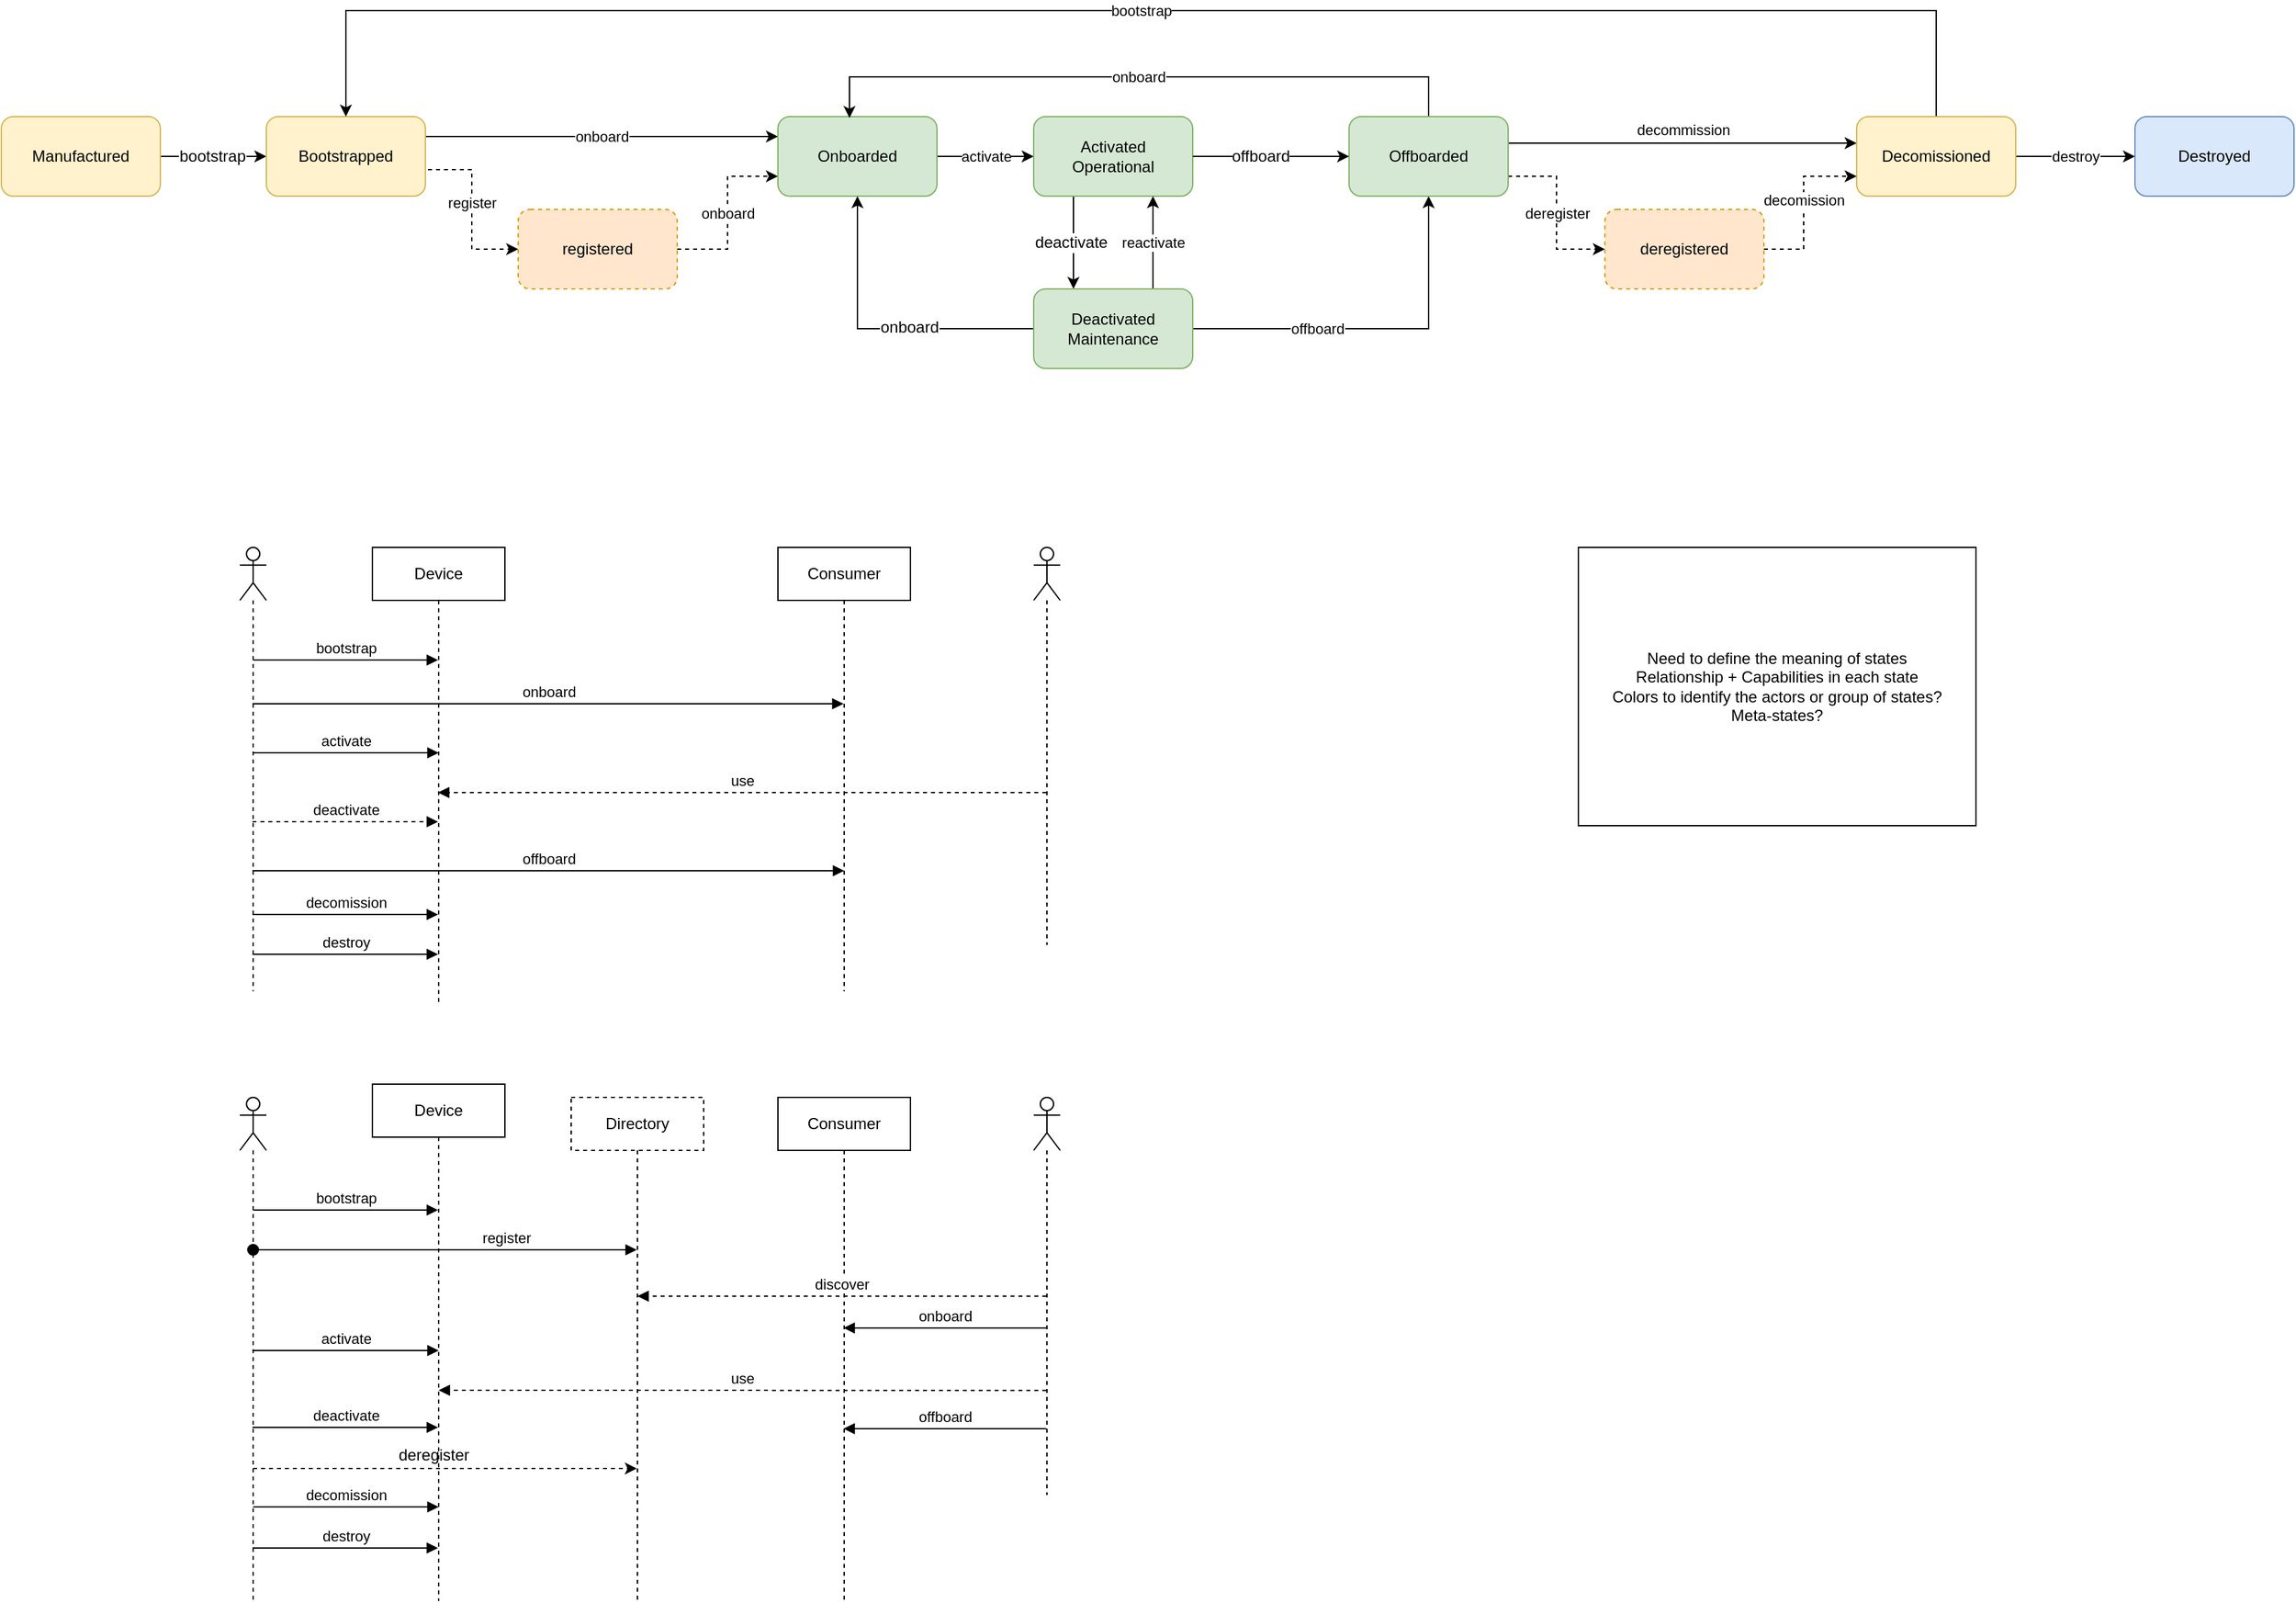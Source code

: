 <mxfile version="12.9.3" type="github">
  <diagram id="73htBAdFns5x5RNXRT5h" name="Page-1">
    <mxGraphModel dx="2088" dy="1163" grid="1" gridSize="10" guides="1" tooltips="1" connect="1" arrows="1" fold="1" page="1" pageScale="1" pageWidth="827" pageHeight="1169" math="0" shadow="0">
      <root>
        <mxCell id="0" />
        <mxCell id="1" parent="0" />
        <mxCell id="cT9X5mV1fRIRkkZIuZl8-15" style="edgeStyle=orthogonalEdgeStyle;rounded=0;orthogonalLoop=1;jettySize=auto;html=1;exitX=1;exitY=0.5;exitDx=0;exitDy=0;entryX=0;entryY=0.5;entryDx=0;entryDy=0;" parent="1" source="cT9X5mV1fRIRkkZIuZl8-1" target="cT9X5mV1fRIRkkZIuZl8-2" edge="1">
          <mxGeometry relative="1" as="geometry" />
        </mxCell>
        <mxCell id="cT9X5mV1fRIRkkZIuZl8-16" value="bootstrap" style="text;html=1;align=center;verticalAlign=middle;resizable=0;points=[];labelBackgroundColor=#ffffff;" parent="cT9X5mV1fRIRkkZIuZl8-15" vertex="1" connectable="0">
          <mxGeometry x="-0.029" y="-2" relative="1" as="geometry">
            <mxPoint y="-2" as="offset" />
          </mxGeometry>
        </mxCell>
        <mxCell id="cT9X5mV1fRIRkkZIuZl8-1" value="Manufactured" style="rounded=1;whiteSpace=wrap;html=1;fillColor=#fff2cc;strokeColor=#d6b656;" parent="1" vertex="1">
          <mxGeometry x="-190" y="260" width="120" height="60" as="geometry" />
        </mxCell>
        <mxCell id="cT9X5mV1fRIRkkZIuZl8-12" value="onboard" style="edgeStyle=orthogonalEdgeStyle;rounded=0;orthogonalLoop=1;jettySize=auto;html=1;entryX=0;entryY=0.75;entryDx=0;entryDy=0;dashed=1;" parent="1" source="NklPxvAMnmCEC8BFBDnq-11" target="cT9X5mV1fRIRkkZIuZl8-3" edge="1">
          <mxGeometry relative="1" as="geometry">
            <mxPoint x="380" y="300" as="targetPoint" />
          </mxGeometry>
        </mxCell>
        <mxCell id="NklPxvAMnmCEC8BFBDnq-12" value="register" style="edgeStyle=orthogonalEdgeStyle;rounded=0;orthogonalLoop=1;jettySize=auto;html=1;exitX=1;exitY=0.5;exitDx=0;exitDy=0;entryX=0;entryY=0.5;entryDx=0;entryDy=0;dashed=1;" parent="1" source="cT9X5mV1fRIRkkZIuZl8-2" target="NklPxvAMnmCEC8BFBDnq-11" edge="1">
          <mxGeometry relative="1" as="geometry">
            <Array as="points">
              <mxPoint x="130" y="300" />
              <mxPoint x="165" y="300" />
              <mxPoint x="165" y="360" />
            </Array>
          </mxGeometry>
        </mxCell>
        <mxCell id="NklPxvAMnmCEC8BFBDnq-15" value="onboard" style="edgeStyle=orthogonalEdgeStyle;rounded=0;orthogonalLoop=1;jettySize=auto;html=1;exitX=1;exitY=0.25;exitDx=0;exitDy=0;entryX=0;entryY=0.25;entryDx=0;entryDy=0;" parent="1" source="cT9X5mV1fRIRkkZIuZl8-2" target="cT9X5mV1fRIRkkZIuZl8-3" edge="1">
          <mxGeometry relative="1" as="geometry" />
        </mxCell>
        <mxCell id="cT9X5mV1fRIRkkZIuZl8-2" value="Bootstrapped" style="rounded=1;whiteSpace=wrap;html=1;fillColor=#fff2cc;strokeColor=#d6b656;" parent="1" vertex="1">
          <mxGeometry x="10" y="260" width="120" height="60" as="geometry" />
        </mxCell>
        <mxCell id="cT9X5mV1fRIRkkZIuZl8-11" value="activate" style="edgeStyle=orthogonalEdgeStyle;rounded=0;orthogonalLoop=1;jettySize=auto;html=1;exitX=1;exitY=0.5;exitDx=0;exitDy=0;entryX=0;entryY=0.5;entryDx=0;entryDy=0;" parent="1" source="cT9X5mV1fRIRkkZIuZl8-3" target="cT9X5mV1fRIRkkZIuZl8-4" edge="1">
          <mxGeometry relative="1" as="geometry" />
        </mxCell>
        <mxCell id="cT9X5mV1fRIRkkZIuZl8-3" value="Onboarded" style="rounded=1;whiteSpace=wrap;html=1;fillColor=#d5e8d4;strokeColor=#82b366;" parent="1" vertex="1">
          <mxGeometry x="396" y="260" width="120" height="60" as="geometry" />
        </mxCell>
        <mxCell id="cT9X5mV1fRIRkkZIuZl8-7" style="edgeStyle=orthogonalEdgeStyle;rounded=0;orthogonalLoop=1;jettySize=auto;html=1;entryX=0.25;entryY=0;entryDx=0;entryDy=0;exitX=0.25;exitY=1;exitDx=0;exitDy=0;" parent="1" source="cT9X5mV1fRIRkkZIuZl8-4" target="cT9X5mV1fRIRkkZIuZl8-5" edge="1">
          <mxGeometry relative="1" as="geometry" />
        </mxCell>
        <mxCell id="cT9X5mV1fRIRkkZIuZl8-9" value="deactivate" style="text;html=1;align=center;verticalAlign=middle;resizable=0;points=[];labelBackgroundColor=#ffffff;" parent="cT9X5mV1fRIRkkZIuZl8-7" vertex="1" connectable="0">
          <mxGeometry y="-2" relative="1" as="geometry">
            <mxPoint as="offset" />
          </mxGeometry>
        </mxCell>
        <mxCell id="cT9X5mV1fRIRkkZIuZl8-14" value="decommission" style="edgeStyle=orthogonalEdgeStyle;rounded=0;orthogonalLoop=1;jettySize=auto;html=1;exitX=1;exitY=0.5;exitDx=0;exitDy=0;" parent="1" source="NklPxvAMnmCEC8BFBDnq-57" target="cT9X5mV1fRIRkkZIuZl8-6" edge="1">
          <mxGeometry x="0.04" y="10" relative="1" as="geometry">
            <Array as="points">
              <mxPoint x="947" y="280" />
            </Array>
            <mxPoint as="offset" />
          </mxGeometry>
        </mxCell>
        <mxCell id="cT9X5mV1fRIRkkZIuZl8-4" value="Activated&lt;br&gt;Operational" style="rounded=1;whiteSpace=wrap;html=1;fillColor=#d5e8d4;strokeColor=#82b366;" parent="1" vertex="1">
          <mxGeometry x="589" y="260" width="120" height="60" as="geometry" />
        </mxCell>
        <mxCell id="cT9X5mV1fRIRkkZIuZl8-8" value="reactivate" style="edgeStyle=orthogonalEdgeStyle;rounded=0;orthogonalLoop=1;jettySize=auto;html=1;exitX=0.75;exitY=0;exitDx=0;exitDy=0;entryX=0.75;entryY=1;entryDx=0;entryDy=0;" parent="1" source="cT9X5mV1fRIRkkZIuZl8-5" target="cT9X5mV1fRIRkkZIuZl8-4" edge="1">
          <mxGeometry relative="1" as="geometry" />
        </mxCell>
        <mxCell id="cT9X5mV1fRIRkkZIuZl8-10" style="edgeStyle=orthogonalEdgeStyle;rounded=0;orthogonalLoop=1;jettySize=auto;html=1;exitX=0;exitY=0.5;exitDx=0;exitDy=0;entryX=0.5;entryY=1;entryDx=0;entryDy=0;" parent="1" source="cT9X5mV1fRIRkkZIuZl8-5" target="cT9X5mV1fRIRkkZIuZl8-3" edge="1">
          <mxGeometry relative="1" as="geometry" />
        </mxCell>
        <mxCell id="cT9X5mV1fRIRkkZIuZl8-13" value="onboard" style="text;html=1;align=center;verticalAlign=middle;resizable=0;points=[];labelBackgroundColor=#ffffff;" parent="cT9X5mV1fRIRkkZIuZl8-10" vertex="1" connectable="0">
          <mxGeometry x="-0.193" y="-1" relative="1" as="geometry">
            <mxPoint as="offset" />
          </mxGeometry>
        </mxCell>
        <mxCell id="NklPxvAMnmCEC8BFBDnq-27" value="offboard" style="edgeStyle=orthogonalEdgeStyle;rounded=0;orthogonalLoop=1;jettySize=auto;html=1;exitX=1;exitY=0.5;exitDx=0;exitDy=0;" parent="1" source="cT9X5mV1fRIRkkZIuZl8-5" target="NklPxvAMnmCEC8BFBDnq-57" edge="1">
          <mxGeometry x="-0.328" relative="1" as="geometry">
            <mxPoint as="offset" />
          </mxGeometry>
        </mxCell>
        <mxCell id="cT9X5mV1fRIRkkZIuZl8-5" value="Deactivated Maintenance" style="rounded=1;whiteSpace=wrap;html=1;fillColor=#d5e8d4;strokeColor=#82b366;" parent="1" vertex="1">
          <mxGeometry x="589" y="390" width="120" height="60" as="geometry" />
        </mxCell>
        <mxCell id="cT9X5mV1fRIRkkZIuZl8-18" value="destroy" style="edgeStyle=orthogonalEdgeStyle;rounded=0;orthogonalLoop=1;jettySize=auto;html=1;exitX=1;exitY=0.5;exitDx=0;exitDy=0;" parent="1" source="cT9X5mV1fRIRkkZIuZl8-6" target="cT9X5mV1fRIRkkZIuZl8-17" edge="1">
          <mxGeometry relative="1" as="geometry" />
        </mxCell>
        <mxCell id="cT9X5mV1fRIRkkZIuZl8-19" value="bootstrap" style="edgeStyle=orthogonalEdgeStyle;rounded=0;orthogonalLoop=1;jettySize=auto;html=1;entryX=0.5;entryY=0;entryDx=0;entryDy=0;exitX=0.5;exitY=0;exitDx=0;exitDy=0;" parent="1" source="cT9X5mV1fRIRkkZIuZl8-6" target="cT9X5mV1fRIRkkZIuZl8-2" edge="1">
          <mxGeometry relative="1" as="geometry">
            <Array as="points">
              <mxPoint x="1270" y="180" />
              <mxPoint x="70" y="180" />
            </Array>
            <mxPoint x="1030" y="240" as="sourcePoint" />
          </mxGeometry>
        </mxCell>
        <mxCell id="cT9X5mV1fRIRkkZIuZl8-6" value="Decomissioned" style="rounded=1;whiteSpace=wrap;html=1;fillColor=#fff2cc;strokeColor=#d6b656;" parent="1" vertex="1">
          <mxGeometry x="1210" y="260" width="120" height="60" as="geometry" />
        </mxCell>
        <mxCell id="cT9X5mV1fRIRkkZIuZl8-17" value="Destroyed" style="rounded=1;whiteSpace=wrap;html=1;fillColor=#dae8fc;strokeColor=#6c8ebf;" parent="1" vertex="1">
          <mxGeometry x="1420" y="260" width="120" height="60" as="geometry" />
        </mxCell>
        <mxCell id="NklPxvAMnmCEC8BFBDnq-1" value="" style="shape=umlLifeline;participant=umlActor;perimeter=lifelinePerimeter;whiteSpace=wrap;html=1;container=1;collapsible=0;recursiveResize=0;verticalAlign=top;spacingTop=36;labelBackgroundColor=#ffffff;outlineConnect=0;" parent="1" vertex="1">
          <mxGeometry x="-10" y="585" width="20" height="335" as="geometry" />
        </mxCell>
        <mxCell id="NklPxvAMnmCEC8BFBDnq-11" value="registered" style="rounded=1;whiteSpace=wrap;html=1;fillColor=#ffe6cc;strokeColor=#d79b00;dashed=1;" parent="1" vertex="1">
          <mxGeometry x="200" y="330" width="120" height="60" as="geometry" />
        </mxCell>
        <mxCell id="NklPxvAMnmCEC8BFBDnq-16" value="onboard" style="html=1;verticalAlign=bottom;endArrow=block;" parent="1" edge="1">
          <mxGeometry width="80" relative="1" as="geometry">
            <mxPoint x="-0.5" y="703" as="sourcePoint" />
            <mxPoint x="445.5" y="703" as="targetPoint" />
            <Array as="points">
              <mxPoint x="290" y="703" />
            </Array>
          </mxGeometry>
        </mxCell>
        <mxCell id="NklPxvAMnmCEC8BFBDnq-17" value="bootstrap" style="html=1;verticalAlign=bottom;endArrow=block;" parent="1" source="NklPxvAMnmCEC8BFBDnq-1" target="NklPxvAMnmCEC8BFBDnq-18" edge="1">
          <mxGeometry width="80" relative="1" as="geometry">
            <mxPoint x="490" y="540" as="sourcePoint" />
            <mxPoint x="570" y="540" as="targetPoint" />
            <Array as="points">
              <mxPoint x="80" y="670" />
            </Array>
          </mxGeometry>
        </mxCell>
        <mxCell id="NklPxvAMnmCEC8BFBDnq-18" value="Device" style="shape=umlLifeline;perimeter=lifelinePerimeter;whiteSpace=wrap;html=1;container=1;collapsible=0;recursiveResize=0;outlineConnect=0;" parent="1" vertex="1">
          <mxGeometry x="90" y="585" width="100" height="345" as="geometry" />
        </mxCell>
        <mxCell id="NklPxvAMnmCEC8BFBDnq-20" value="Consumer" style="shape=umlLifeline;perimeter=lifelinePerimeter;whiteSpace=wrap;html=1;container=1;collapsible=0;recursiveResize=0;outlineConnect=0;" parent="1" vertex="1">
          <mxGeometry x="396" y="585" width="100" height="335" as="geometry" />
        </mxCell>
        <mxCell id="NklPxvAMnmCEC8BFBDnq-23" value="activate" style="html=1;verticalAlign=bottom;endArrow=block;" parent="1" edge="1">
          <mxGeometry width="80" relative="1" as="geometry">
            <mxPoint y="740" as="sourcePoint" />
            <mxPoint x="140" y="740" as="targetPoint" />
          </mxGeometry>
        </mxCell>
        <mxCell id="NklPxvAMnmCEC8BFBDnq-24" value="" style="shape=umlLifeline;participant=umlActor;perimeter=lifelinePerimeter;whiteSpace=wrap;html=1;container=1;collapsible=0;recursiveResize=0;verticalAlign=top;spacingTop=36;labelBackgroundColor=#ffffff;outlineConnect=0;" parent="1" vertex="1">
          <mxGeometry x="589" y="585" width="20" height="300" as="geometry" />
        </mxCell>
        <mxCell id="NklPxvAMnmCEC8BFBDnq-26" value="deactivate" style="html=1;verticalAlign=bottom;endArrow=block;dashed=1;" parent="1" edge="1">
          <mxGeometry width="80" relative="1" as="geometry">
            <mxPoint x="-0.5" y="792" as="sourcePoint" />
            <mxPoint x="139.5" y="792" as="targetPoint" />
            <Array as="points">
              <mxPoint x="60" y="792" />
            </Array>
          </mxGeometry>
        </mxCell>
        <mxCell id="NklPxvAMnmCEC8BFBDnq-33" value="offboard" style="html=1;verticalAlign=bottom;endArrow=block;" parent="1" edge="1">
          <mxGeometry width="80" relative="1" as="geometry">
            <mxPoint x="-0.5" y="829" as="sourcePoint" />
            <mxPoint x="446" y="829" as="targetPoint" />
            <Array as="points" />
          </mxGeometry>
        </mxCell>
        <mxCell id="NklPxvAMnmCEC8BFBDnq-35" value="decomission" style="html=1;verticalAlign=bottom;endArrow=block;" parent="1" edge="1">
          <mxGeometry width="80" relative="1" as="geometry">
            <mxPoint x="-0.5" y="862" as="sourcePoint" />
            <mxPoint x="139.5" y="862" as="targetPoint" />
            <Array as="points">
              <mxPoint x="50" y="862" />
            </Array>
          </mxGeometry>
        </mxCell>
        <mxCell id="NklPxvAMnmCEC8BFBDnq-36" value="" style="shape=umlLifeline;participant=umlActor;perimeter=lifelinePerimeter;whiteSpace=wrap;html=1;container=1;collapsible=0;recursiveResize=0;verticalAlign=top;spacingTop=36;labelBackgroundColor=#ffffff;outlineConnect=0;" parent="1" vertex="1">
          <mxGeometry x="-10" y="1000" width="20" height="380" as="geometry" />
        </mxCell>
        <mxCell id="NklPxvAMnmCEC8BFBDnq-37" value="register" style="html=1;verticalAlign=bottom;startArrow=oval;endArrow=block;startSize=8;" parent="1" source="NklPxvAMnmCEC8BFBDnq-36" target="NklPxvAMnmCEC8BFBDnq-43" edge="1">
          <mxGeometry x="0.315" relative="1" as="geometry">
            <mxPoint x="290" y="1125" as="sourcePoint" />
            <mxPoint x="350" y="1125" as="targetPoint" />
            <Array as="points">
              <mxPoint x="170" y="1115" />
            </Array>
            <mxPoint as="offset" />
          </mxGeometry>
        </mxCell>
        <mxCell id="NklPxvAMnmCEC8BFBDnq-38" value="onboard" style="html=1;verticalAlign=bottom;endArrow=block;" parent="1" edge="1">
          <mxGeometry width="80" relative="1" as="geometry">
            <mxPoint x="598.5" y="1174" as="sourcePoint" />
            <mxPoint x="445.5" y="1174" as="targetPoint" />
            <Array as="points">
              <mxPoint x="530" y="1174" />
            </Array>
          </mxGeometry>
        </mxCell>
        <mxCell id="NklPxvAMnmCEC8BFBDnq-39" value="bootstrap" style="html=1;verticalAlign=bottom;endArrow=block;" parent="1" source="NklPxvAMnmCEC8BFBDnq-36" target="NklPxvAMnmCEC8BFBDnq-42" edge="1">
          <mxGeometry width="80" relative="1" as="geometry">
            <mxPoint x="490" y="955" as="sourcePoint" />
            <mxPoint x="570" y="955" as="targetPoint" />
            <Array as="points">
              <mxPoint x="80" y="1085" />
            </Array>
          </mxGeometry>
        </mxCell>
        <mxCell id="NklPxvAMnmCEC8BFBDnq-40" style="edgeStyle=orthogonalEdgeStyle;rounded=0;orthogonalLoop=1;jettySize=auto;html=1;dashed=1;" parent="1" source="NklPxvAMnmCEC8BFBDnq-36" edge="1">
          <mxGeometry relative="1" as="geometry">
            <Array as="points">
              <mxPoint x="60" y="1280" />
              <mxPoint x="60" y="1280" />
            </Array>
            <mxPoint x="139.5" y="1280" as="sourcePoint" />
            <mxPoint x="289.5" y="1280" as="targetPoint" />
          </mxGeometry>
        </mxCell>
        <mxCell id="NklPxvAMnmCEC8BFBDnq-41" value="deregister" style="text;html=1;align=center;verticalAlign=middle;resizable=0;points=[];labelBackgroundColor=#ffffff;" parent="NklPxvAMnmCEC8BFBDnq-40" vertex="1" connectable="0">
          <mxGeometry x="0.073" y="-18" relative="1" as="geometry">
            <mxPoint x="-19.5" y="-28" as="offset" />
          </mxGeometry>
        </mxCell>
        <mxCell id="NklPxvAMnmCEC8BFBDnq-42" value="Device" style="shape=umlLifeline;perimeter=lifelinePerimeter;whiteSpace=wrap;html=1;container=1;collapsible=0;recursiveResize=0;outlineConnect=0;" parent="1" vertex="1">
          <mxGeometry x="90" y="990" width="100" height="390" as="geometry" />
        </mxCell>
        <mxCell id="NklPxvAMnmCEC8BFBDnq-43" value="Directory" style="shape=umlLifeline;perimeter=lifelinePerimeter;whiteSpace=wrap;html=1;container=1;collapsible=0;recursiveResize=0;outlineConnect=0;dashed=1;" parent="1" vertex="1">
          <mxGeometry x="240" y="1000" width="100" height="380" as="geometry" />
        </mxCell>
        <mxCell id="NklPxvAMnmCEC8BFBDnq-44" value="Consumer" style="shape=umlLifeline;perimeter=lifelinePerimeter;whiteSpace=wrap;html=1;container=1;collapsible=0;recursiveResize=0;outlineConnect=0;" parent="1" vertex="1">
          <mxGeometry x="396" y="1000" width="100" height="380" as="geometry" />
        </mxCell>
        <mxCell id="NklPxvAMnmCEC8BFBDnq-46" value="activate" style="html=1;verticalAlign=bottom;endArrow=block;" parent="1" edge="1">
          <mxGeometry width="80" relative="1" as="geometry">
            <mxPoint y="1191" as="sourcePoint" />
            <mxPoint x="140" y="1191" as="targetPoint" />
            <Array as="points">
              <mxPoint x="70" y="1191" />
            </Array>
          </mxGeometry>
        </mxCell>
        <mxCell id="NklPxvAMnmCEC8BFBDnq-47" value="" style="shape=umlLifeline;participant=umlActor;perimeter=lifelinePerimeter;whiteSpace=wrap;html=1;container=1;collapsible=0;recursiveResize=0;verticalAlign=top;spacingTop=36;labelBackgroundColor=#ffffff;outlineConnect=0;" parent="1" vertex="1">
          <mxGeometry x="589" y="1000" width="20" height="300" as="geometry" />
        </mxCell>
        <mxCell id="NklPxvAMnmCEC8BFBDnq-48" value="deactivate" style="html=1;verticalAlign=bottom;endArrow=block;" parent="1" edge="1">
          <mxGeometry width="80" relative="1" as="geometry">
            <mxPoint x="-0.5" y="1249" as="sourcePoint" />
            <mxPoint x="139.5" y="1249" as="targetPoint" />
            <Array as="points">
              <mxPoint x="60" y="1249" />
            </Array>
          </mxGeometry>
        </mxCell>
        <mxCell id="NklPxvAMnmCEC8BFBDnq-49" value="decomission" style="html=1;verticalAlign=bottom;endArrow=block;" parent="1" edge="1">
          <mxGeometry width="80" relative="1" as="geometry">
            <mxPoint y="1309" as="sourcePoint" />
            <mxPoint x="140" y="1309" as="targetPoint" />
            <Array as="points" />
          </mxGeometry>
        </mxCell>
        <mxCell id="NklPxvAMnmCEC8BFBDnq-54" value="decomission" style="edgeStyle=orthogonalEdgeStyle;rounded=0;orthogonalLoop=1;jettySize=auto;html=1;entryX=0;entryY=0.75;entryDx=0;entryDy=0;dashed=1;exitX=1;exitY=0.5;exitDx=0;exitDy=0;" parent="1" source="NklPxvAMnmCEC8BFBDnq-52" target="cT9X5mV1fRIRkkZIuZl8-6" edge="1">
          <mxGeometry x="-0.238" y="20" relative="1" as="geometry">
            <Array as="points">
              <mxPoint x="1170" y="360" />
              <mxPoint x="1170" y="305" />
            </Array>
            <mxPoint x="20" y="-20" as="offset" />
          </mxGeometry>
        </mxCell>
        <mxCell id="NklPxvAMnmCEC8BFBDnq-52" value="deregistered" style="rounded=1;whiteSpace=wrap;html=1;fillColor=#ffe6cc;strokeColor=#d79b00;dashed=1;" parent="1" vertex="1">
          <mxGeometry x="1020" y="330" width="120" height="60" as="geometry" />
        </mxCell>
        <mxCell id="NklPxvAMnmCEC8BFBDnq-55" value="use" style="html=1;verticalAlign=bottom;endArrow=block;dashed=1;" parent="1" edge="1">
          <mxGeometry width="80" relative="1" as="geometry">
            <mxPoint x="598.5" y="770" as="sourcePoint" />
            <mxPoint x="139.5" y="770" as="targetPoint" />
            <Array as="points">
              <mxPoint x="370" y="770" />
            </Array>
          </mxGeometry>
        </mxCell>
        <mxCell id="NklPxvAMnmCEC8BFBDnq-56" value="use" style="html=1;verticalAlign=bottom;endArrow=block;dashed=1;entryX=0.5;entryY=0.594;entryDx=0;entryDy=0;entryPerimeter=0;" parent="1" edge="1">
          <mxGeometry width="80" relative="1" as="geometry">
            <mxPoint x="598.5" y="1221.07" as="sourcePoint" />
            <mxPoint x="140" y="1221.0" as="targetPoint" />
            <Array as="points">
              <mxPoint x="430" y="1221.07" />
            </Array>
          </mxGeometry>
        </mxCell>
        <mxCell id="NklPxvAMnmCEC8BFBDnq-61" value="deregister" style="edgeStyle=orthogonalEdgeStyle;rounded=0;orthogonalLoop=1;jettySize=auto;html=1;exitX=1;exitY=0.75;exitDx=0;exitDy=0;entryX=0;entryY=0.5;entryDx=0;entryDy=0;dashed=1;" parent="1" source="NklPxvAMnmCEC8BFBDnq-57" target="NklPxvAMnmCEC8BFBDnq-52" edge="1">
          <mxGeometry relative="1" as="geometry" />
        </mxCell>
        <mxCell id="NklPxvAMnmCEC8BFBDnq-62" value="onboard" style="edgeStyle=orthogonalEdgeStyle;rounded=0;orthogonalLoop=1;jettySize=auto;html=1;exitX=0.5;exitY=0;exitDx=0;exitDy=0;entryX=0.45;entryY=0.017;entryDx=0;entryDy=0;entryPerimeter=0;" parent="1" source="NklPxvAMnmCEC8BFBDnq-57" target="cT9X5mV1fRIRkkZIuZl8-3" edge="1">
          <mxGeometry relative="1" as="geometry">
            <Array as="points">
              <mxPoint x="887" y="230" />
              <mxPoint x="450" y="230" />
            </Array>
          </mxGeometry>
        </mxCell>
        <mxCell id="NklPxvAMnmCEC8BFBDnq-57" value="Offboarded" style="rounded=1;whiteSpace=wrap;html=1;fillColor=#d5e8d4;strokeColor=#82b366;" parent="1" vertex="1">
          <mxGeometry x="827" y="260" width="120" height="60" as="geometry" />
        </mxCell>
        <mxCell id="NklPxvAMnmCEC8BFBDnq-59" value="" style="edgeStyle=orthogonalEdgeStyle;rounded=0;orthogonalLoop=1;jettySize=auto;html=1;exitX=1;exitY=0.5;exitDx=0;exitDy=0;" parent="1" source="cT9X5mV1fRIRkkZIuZl8-4" target="NklPxvAMnmCEC8BFBDnq-57" edge="1">
          <mxGeometry relative="1" as="geometry">
            <mxPoint x="709" y="290" as="sourcePoint" />
            <mxPoint x="1121" y="280" as="targetPoint" />
            <Array as="points">
              <mxPoint x="780" y="290" />
              <mxPoint x="780" y="290" />
            </Array>
          </mxGeometry>
        </mxCell>
        <mxCell id="NklPxvAMnmCEC8BFBDnq-60" value="offboard" style="text;html=1;align=center;verticalAlign=middle;resizable=0;points=[];labelBackgroundColor=#ffffff;" parent="NklPxvAMnmCEC8BFBDnq-59" vertex="1" connectable="0">
          <mxGeometry x="-0.777" y="1" relative="1" as="geometry">
            <mxPoint x="38" y="1" as="offset" />
          </mxGeometry>
        </mxCell>
        <mxCell id="NklPxvAMnmCEC8BFBDnq-63" value="discover" style="html=1;verticalAlign=bottom;endArrow=block;dashed=1;" parent="1" source="NklPxvAMnmCEC8BFBDnq-47" target="NklPxvAMnmCEC8BFBDnq-43" edge="1">
          <mxGeometry width="80" relative="1" as="geometry">
            <mxPoint x="330" y="1080" as="sourcePoint" />
            <mxPoint x="410" y="1080" as="targetPoint" />
            <Array as="points">
              <mxPoint x="440" y="1150" />
            </Array>
          </mxGeometry>
        </mxCell>
        <mxCell id="NklPxvAMnmCEC8BFBDnq-64" value="offboard" style="html=1;verticalAlign=bottom;endArrow=block;" parent="1" edge="1">
          <mxGeometry width="80" relative="1" as="geometry">
            <mxPoint x="598.5" y="1250" as="sourcePoint" />
            <mxPoint x="445.5" y="1250" as="targetPoint" />
            <Array as="points">
              <mxPoint x="540" y="1250" />
            </Array>
          </mxGeometry>
        </mxCell>
        <mxCell id="NklPxvAMnmCEC8BFBDnq-65" value="destroy" style="html=1;verticalAlign=bottom;endArrow=block;" parent="1" edge="1">
          <mxGeometry width="80" relative="1" as="geometry">
            <mxPoint x="-0.5" y="892" as="sourcePoint" />
            <mxPoint x="139.5" y="892" as="targetPoint" />
            <Array as="points">
              <mxPoint x="60" y="892" />
            </Array>
          </mxGeometry>
        </mxCell>
        <mxCell id="NklPxvAMnmCEC8BFBDnq-66" value="destroy" style="html=1;verticalAlign=bottom;endArrow=block;" parent="1" edge="1">
          <mxGeometry width="80" relative="1" as="geometry">
            <mxPoint x="-0.5" y="1340" as="sourcePoint" />
            <mxPoint x="139.5" y="1340" as="targetPoint" />
            <Array as="points" />
          </mxGeometry>
        </mxCell>
        <mxCell id="dp1TcI3nAE2cxmefr7RG-1" value="Need to define the meaning of states&lt;br&gt;Relationship + Capabilities in each state&lt;br&gt;Colors to identify the actors or group of states?&lt;br&gt;Meta-states?" style="rounded=0;whiteSpace=wrap;html=1;" vertex="1" parent="1">
          <mxGeometry x="1000" y="585" width="300" height="210" as="geometry" />
        </mxCell>
      </root>
    </mxGraphModel>
  </diagram>
</mxfile>
